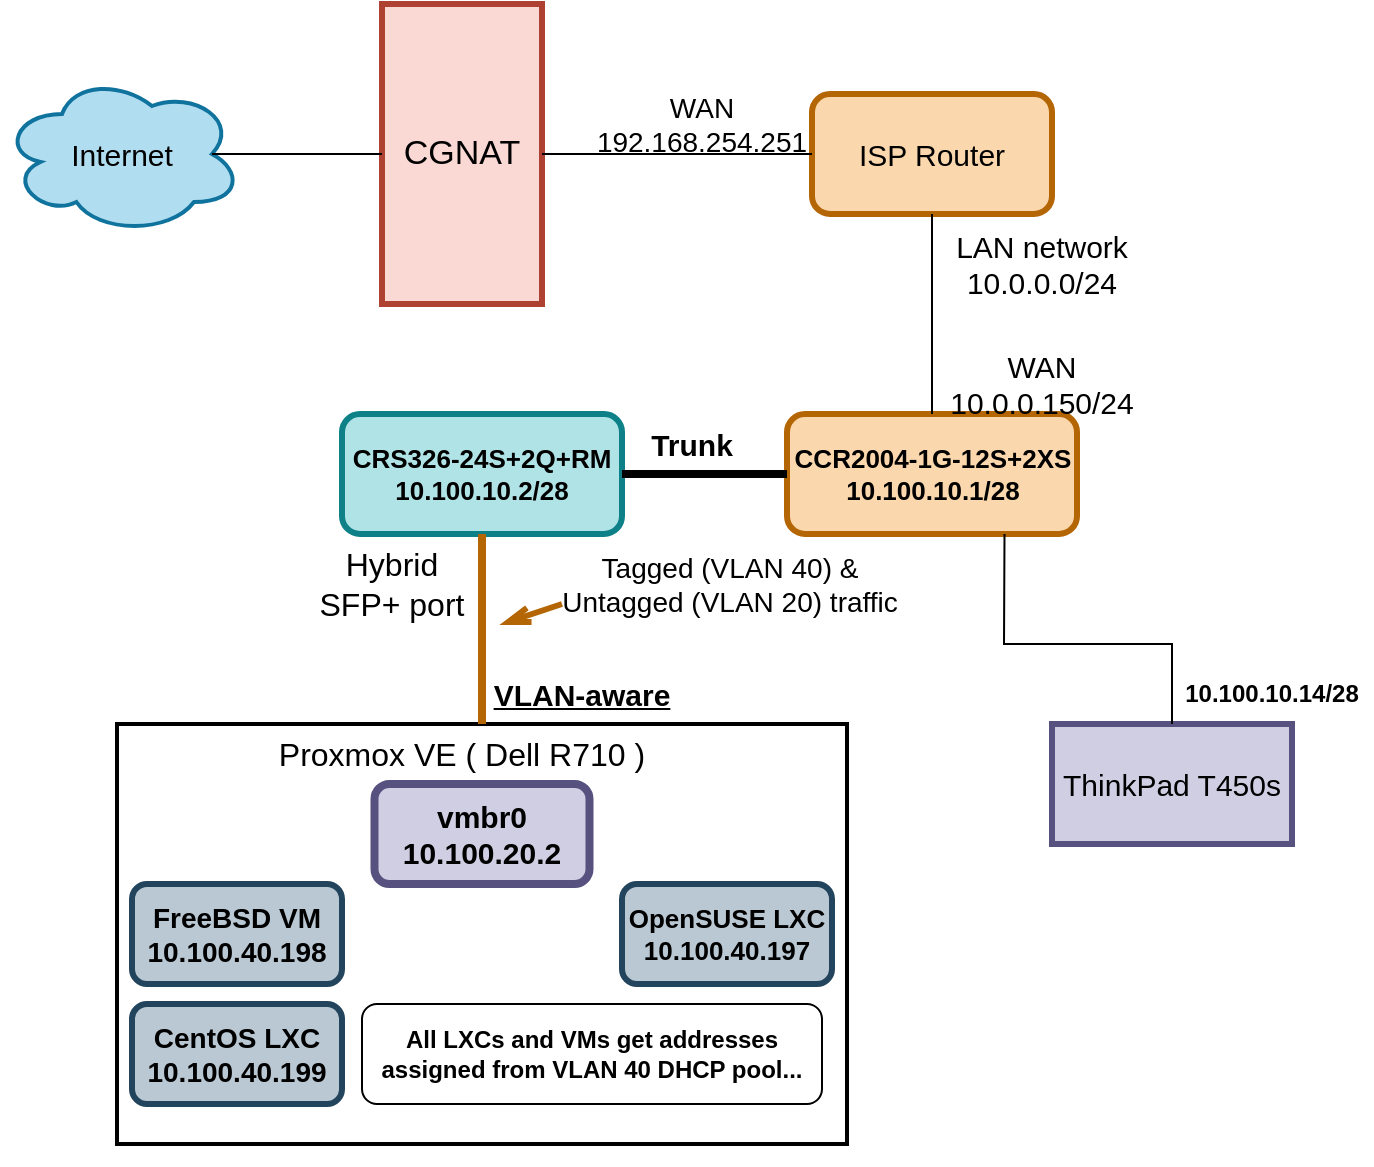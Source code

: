 <mxfile version="28.0.6">
  <diagram name="Page-1" id="laLs3gU-Ayf5YXLH03XQ">
    <mxGraphModel dx="1358" dy="866" grid="1" gridSize="10" guides="1" tooltips="1" connect="1" arrows="1" fold="1" page="1" pageScale="1" pageWidth="850" pageHeight="1100" math="0" shadow="0">
      <root>
        <mxCell id="0" />
        <mxCell id="1" parent="0" />
        <mxCell id="IhPgvPAoFy7whNJmyE0F-2" value="&lt;font style=&quot;font-size: 15px;&quot;&gt;Internet&lt;/font&gt;" style="ellipse;shape=cloud;whiteSpace=wrap;html=1;fillColor=#b1ddf0;strokeColor=#10739e;strokeWidth=2;" parent="1" vertex="1">
          <mxGeometry x="40" y="75" width="120" height="80" as="geometry" />
        </mxCell>
        <mxCell id="IhPgvPAoFy7whNJmyE0F-3" value="&lt;font style=&quot;font-size: 15px;&quot;&gt;ISP Router&lt;/font&gt;" style="rounded=1;whiteSpace=wrap;html=1;fillColor=#fad7ac;strokeColor=#b46504;strokeWidth=3;" parent="1" vertex="1">
          <mxGeometry x="445" y="85" width="120" height="60" as="geometry" />
        </mxCell>
        <mxCell id="IhPgvPAoFy7whNJmyE0F-4" value="&lt;font style=&quot;font-size: 17px;&quot;&gt;CGNAT&lt;/font&gt;" style="rounded=0;whiteSpace=wrap;html=1;fillColor=#fad9d5;strokeColor=#ae4132;strokeWidth=3;" parent="1" vertex="1">
          <mxGeometry x="230" y="40" width="80" height="150" as="geometry" />
        </mxCell>
        <mxCell id="IhPgvPAoFy7whNJmyE0F-5" value="" style="endArrow=none;html=1;rounded=0;entryX=0;entryY=0.5;entryDx=0;entryDy=0;exitX=1;exitY=0.5;exitDx=0;exitDy=0;" parent="1" source="IhPgvPAoFy7whNJmyE0F-4" target="IhPgvPAoFy7whNJmyE0F-3" edge="1">
          <mxGeometry width="50" height="50" relative="1" as="geometry">
            <mxPoint x="340" y="425" as="sourcePoint" />
            <mxPoint x="390" y="375" as="targetPoint" />
          </mxGeometry>
        </mxCell>
        <mxCell id="IhPgvPAoFy7whNJmyE0F-6" value="" style="endArrow=none;html=1;rounded=0;entryX=0;entryY=0.5;entryDx=0;entryDy=0;exitX=0.875;exitY=0.5;exitDx=0;exitDy=0;exitPerimeter=0;" parent="1" source="IhPgvPAoFy7whNJmyE0F-2" target="IhPgvPAoFy7whNJmyE0F-4" edge="1">
          <mxGeometry width="50" height="50" relative="1" as="geometry">
            <mxPoint x="430" y="425" as="sourcePoint" />
            <mxPoint x="480" y="375" as="targetPoint" />
          </mxGeometry>
        </mxCell>
        <mxCell id="IhPgvPAoFy7whNJmyE0F-7" value="&lt;div&gt;&lt;font style=&quot;font-size: 14px;&quot;&gt;WAN&lt;/font&gt;&lt;/div&gt;&lt;div&gt;&lt;font style=&quot;font-size: 14px;&quot;&gt;192.168.254.251&lt;/font&gt;&lt;/div&gt;" style="text;html=1;align=center;verticalAlign=middle;whiteSpace=wrap;rounded=0;" parent="1" vertex="1">
          <mxGeometry x="335" y="85" width="110" height="30" as="geometry" />
        </mxCell>
        <mxCell id="IhPgvPAoFy7whNJmyE0F-8" value="&lt;div&gt;&lt;font style=&quot;font-size: 15px;&quot;&gt;LAN network&lt;/font&gt;&lt;/div&gt;&lt;div&gt;&lt;font style=&quot;font-size: 15px;&quot;&gt;10.0.0.0/24&lt;/font&gt;&lt;/div&gt;" style="text;html=1;align=center;verticalAlign=middle;whiteSpace=wrap;rounded=0;" parent="1" vertex="1">
          <mxGeometry x="515" y="155" width="90" height="30" as="geometry" />
        </mxCell>
        <mxCell id="IhPgvPAoFy7whNJmyE0F-9" value="&lt;div&gt;&lt;font style=&quot;font-size: 13px;&quot;&gt;&lt;b&gt;CCR2004-1G-12S+2XS&lt;/b&gt;&lt;/font&gt;&lt;/div&gt;&lt;div&gt;&lt;font style=&quot;font-size: 13px;&quot;&gt;&lt;b&gt;10.100.10.1/28&lt;/b&gt;&lt;/font&gt;&lt;/div&gt;" style="rounded=1;whiteSpace=wrap;html=1;fillColor=#fad7ac;strokeColor=#b46504;strokeWidth=3;" parent="1" vertex="1">
          <mxGeometry x="432.5" y="245" width="145" height="60" as="geometry" />
        </mxCell>
        <mxCell id="IhPgvPAoFy7whNJmyE0F-10" value="" style="endArrow=none;html=1;rounded=0;entryX=0.5;entryY=1;entryDx=0;entryDy=0;exitX=0.5;exitY=0;exitDx=0;exitDy=0;" parent="1" source="IhPgvPAoFy7whNJmyE0F-9" target="IhPgvPAoFy7whNJmyE0F-3" edge="1">
          <mxGeometry width="50" height="50" relative="1" as="geometry">
            <mxPoint x="275" y="425" as="sourcePoint" />
            <mxPoint x="325" y="375" as="targetPoint" />
          </mxGeometry>
        </mxCell>
        <mxCell id="IhPgvPAoFy7whNJmyE0F-11" value="&lt;div&gt;&lt;font style=&quot;font-size: 15px;&quot;&gt;WAN&lt;/font&gt;&lt;/div&gt;&lt;div&gt;&lt;font style=&quot;font-size: 15px;&quot;&gt;10.0.0.150/24&lt;/font&gt;&lt;/div&gt;" style="text;html=1;align=center;verticalAlign=middle;whiteSpace=wrap;rounded=0;" parent="1" vertex="1">
          <mxGeometry x="505" y="215" width="110" height="30" as="geometry" />
        </mxCell>
        <mxCell id="IhPgvPAoFy7whNJmyE0F-12" value="&lt;div&gt;&lt;font style=&quot;font-size: 13px;&quot;&gt;&lt;b&gt;CRS326-24S+2Q+RM&lt;/b&gt;&lt;/font&gt;&lt;/div&gt;&lt;div&gt;&lt;font style=&quot;font-size: 13px;&quot;&gt;&lt;b&gt;10.100.10.2/28&lt;/b&gt;&lt;/font&gt;&lt;/div&gt;" style="rounded=1;whiteSpace=wrap;html=1;fillColor=#b0e3e6;strokeColor=#0e8088;strokeWidth=3;" parent="1" vertex="1">
          <mxGeometry x="210" y="245" width="140" height="60" as="geometry" />
        </mxCell>
        <mxCell id="IhPgvPAoFy7whNJmyE0F-13" value="" style="endArrow=none;html=1;rounded=0;strokeWidth=4;strokeColor=light-dark(#000000,#F5C211);entryX=0;entryY=0.5;entryDx=0;entryDy=0;exitX=1;exitY=0.5;exitDx=0;exitDy=0;" parent="1" source="IhPgvPAoFy7whNJmyE0F-12" target="IhPgvPAoFy7whNJmyE0F-9" edge="1">
          <mxGeometry width="50" height="50" relative="1" as="geometry">
            <mxPoint x="340" y="425" as="sourcePoint" />
            <mxPoint x="390" y="375" as="targetPoint" />
          </mxGeometry>
        </mxCell>
        <mxCell id="IhPgvPAoFy7whNJmyE0F-14" value="&lt;b&gt;&lt;font style=&quot;font-size: 15px;&quot;&gt;Trunk&lt;/font&gt;&lt;/b&gt;" style="text;html=1;align=center;verticalAlign=middle;whiteSpace=wrap;rounded=0;" parent="1" vertex="1">
          <mxGeometry x="340" y="245" width="90" height="30" as="geometry" />
        </mxCell>
        <mxCell id="IhPgvPAoFy7whNJmyE0F-15" value="&lt;font style=&quot;font-size: 15px;&quot;&gt;ThinkPad T450s&lt;/font&gt;" style="rounded=0;whiteSpace=wrap;html=1;fillColor=#d0cee2;strokeColor=#56517e;strokeWidth=3;" parent="1" vertex="1">
          <mxGeometry x="565" y="400" width="120" height="60" as="geometry" />
        </mxCell>
        <mxCell id="IhPgvPAoFy7whNJmyE0F-16" value="" style="endArrow=none;html=1;rounded=0;entryX=0.75;entryY=1;entryDx=0;entryDy=0;exitX=0.5;exitY=0;exitDx=0;exitDy=0;" parent="1" source="IhPgvPAoFy7whNJmyE0F-15" target="IhPgvPAoFy7whNJmyE0F-9" edge="1">
          <mxGeometry width="50" height="50" relative="1" as="geometry">
            <mxPoint x="275" y="425" as="sourcePoint" />
            <mxPoint x="325" y="375" as="targetPoint" />
            <Array as="points">
              <mxPoint x="625" y="360" />
              <mxPoint x="541" y="360" />
            </Array>
          </mxGeometry>
        </mxCell>
        <mxCell id="IhPgvPAoFy7whNJmyE0F-17" value="&lt;div&gt;&lt;b&gt;10.100.10.14/28&lt;/b&gt;&lt;/div&gt;" style="text;html=1;align=center;verticalAlign=middle;whiteSpace=wrap;rounded=0;" parent="1" vertex="1">
          <mxGeometry x="625" y="360" width="100" height="50" as="geometry" />
        </mxCell>
        <mxCell id="IhPgvPAoFy7whNJmyE0F-18" value="" style="rounded=0;whiteSpace=wrap;html=1;strokeWidth=2;" parent="1" vertex="1">
          <mxGeometry x="97.5" y="400" width="365" height="210" as="geometry" />
        </mxCell>
        <mxCell id="IhPgvPAoFy7whNJmyE0F-19" value="&lt;font style=&quot;font-size: 16px;&quot;&gt;Proxmox VE ( Dell R710 )&lt;/font&gt;" style="text;html=1;align=center;verticalAlign=middle;whiteSpace=wrap;rounded=0;" parent="1" vertex="1">
          <mxGeometry x="170" y="410" width="200" height="10" as="geometry" />
        </mxCell>
        <mxCell id="IhPgvPAoFy7whNJmyE0F-20" value="" style="endArrow=none;html=1;rounded=0;fontSize=12;startSize=8;endSize=8;curved=1;entryX=0.5;entryY=1;entryDx=0;entryDy=0;exitX=0.5;exitY=0;exitDx=0;exitDy=0;fillColor=#fad7ac;strokeColor=#b46504;strokeWidth=4;" parent="1" source="IhPgvPAoFy7whNJmyE0F-18" target="IhPgvPAoFy7whNJmyE0F-12" edge="1">
          <mxGeometry width="50" height="50" relative="1" as="geometry">
            <mxPoint x="350" y="380" as="sourcePoint" />
            <mxPoint x="400" y="330" as="targetPoint" />
          </mxGeometry>
        </mxCell>
        <mxCell id="IhPgvPAoFy7whNJmyE0F-22" value="&lt;font style=&quot;font-size: 16px;&quot;&gt;Hybrid SFP+ port&lt;/font&gt;" style="text;html=1;align=center;verticalAlign=middle;whiteSpace=wrap;rounded=0;" parent="1" vertex="1">
          <mxGeometry x="190" y="310" width="90" height="40" as="geometry" />
        </mxCell>
        <mxCell id="IhPgvPAoFy7whNJmyE0F-24" value="&lt;div&gt;&lt;font style=&quot;font-size: 15px;&quot;&gt;&lt;b&gt;vmbr0&lt;/b&gt;&lt;/font&gt;&lt;/div&gt;&lt;div&gt;&lt;font style=&quot;font-size: 15px;&quot;&gt;&lt;b&gt;10.100.20.2&lt;/b&gt;&lt;/font&gt;&lt;/div&gt;" style="rounded=1;whiteSpace=wrap;html=1;fillColor=#d0cee2;strokeColor=#56517e;strokeWidth=4;" parent="1" vertex="1">
          <mxGeometry x="226.25" y="430" width="107.5" height="50" as="geometry" />
        </mxCell>
        <mxCell id="IhPgvPAoFy7whNJmyE0F-25" value="&lt;font style=&quot;font-size: 15px;&quot;&gt;&lt;b&gt;&lt;u&gt;VLAN-aware&lt;/u&gt;&lt;/b&gt;&lt;/font&gt;" style="text;html=1;align=center;verticalAlign=middle;whiteSpace=wrap;rounded=0;" parent="1" vertex="1">
          <mxGeometry x="270" y="360" width="120" height="50" as="geometry" />
        </mxCell>
        <mxCell id="IhPgvPAoFy7whNJmyE0F-26" value="&lt;div&gt;&lt;font style=&quot;font-size: 14px;&quot;&gt;&lt;b&gt;FreeBSD VM&lt;/b&gt;&lt;/font&gt;&lt;/div&gt;&lt;div&gt;&lt;font style=&quot;font-size: 14px;&quot;&gt;&lt;b&gt;10.100.40.198&lt;/b&gt;&lt;/font&gt;&lt;/div&gt;" style="rounded=1;whiteSpace=wrap;html=1;fillColor=#bac8d3;strokeColor=#23445d;strokeWidth=3;" parent="1" vertex="1">
          <mxGeometry x="105" y="480" width="105" height="50" as="geometry" />
        </mxCell>
        <mxCell id="IhPgvPAoFy7whNJmyE0F-27" value="" style="endArrow=openThin;html=1;rounded=0;fontSize=12;startSize=8;endSize=8;curved=1;strokeWidth=3;fillColor=#fad7ac;strokeColor=#b46504;endFill=0;" parent="1" edge="1">
          <mxGeometry width="50" height="50" relative="1" as="geometry">
            <mxPoint x="320" y="340" as="sourcePoint" />
            <mxPoint x="290" y="350" as="targetPoint" />
          </mxGeometry>
        </mxCell>
        <mxCell id="IhPgvPAoFy7whNJmyE0F-28" value="&lt;font style=&quot;font-size: 14px;&quot;&gt;Tagged (VLAN 40) &amp;amp; Untagged (VLAN 20) traffic&lt;/font&gt;" style="text;html=1;align=center;verticalAlign=middle;whiteSpace=wrap;rounded=0;" parent="1" vertex="1">
          <mxGeometry x="310" y="305" width="187.5" height="50" as="geometry" />
        </mxCell>
        <mxCell id="IhPgvPAoFy7whNJmyE0F-29" style="edgeStyle=none;curved=1;rounded=0;orthogonalLoop=1;jettySize=auto;html=1;exitX=0.5;exitY=1;exitDx=0;exitDy=0;fontSize=12;startSize=8;endSize=8;" parent="1" source="IhPgvPAoFy7whNJmyE0F-18" target="IhPgvPAoFy7whNJmyE0F-18" edge="1">
          <mxGeometry relative="1" as="geometry" />
        </mxCell>
        <mxCell id="IhPgvPAoFy7whNJmyE0F-30" style="edgeStyle=none;curved=1;rounded=0;orthogonalLoop=1;jettySize=auto;html=1;exitX=0.5;exitY=1;exitDx=0;exitDy=0;fontSize=12;startSize=8;endSize=8;" parent="1" source="IhPgvPAoFy7whNJmyE0F-18" target="IhPgvPAoFy7whNJmyE0F-18" edge="1">
          <mxGeometry relative="1" as="geometry" />
        </mxCell>
        <mxCell id="SqJzZeAjoegYtci3v6Qt-2" value="&lt;div&gt;&lt;font style=&quot;font-size: 14px;&quot;&gt;&lt;b&gt;CentOS LXC&lt;/b&gt;&lt;/font&gt;&lt;/div&gt;&lt;div&gt;&lt;font style=&quot;font-size: 14px;&quot;&gt;&lt;b&gt;10.100.40.199&lt;/b&gt;&lt;/font&gt;&lt;/div&gt;" style="rounded=1;whiteSpace=wrap;html=1;fillColor=#bac8d3;strokeColor=#23445d;strokeWidth=3;" vertex="1" parent="1">
          <mxGeometry x="105" y="540" width="105" height="50" as="geometry" />
        </mxCell>
        <mxCell id="SqJzZeAjoegYtci3v6Qt-4" value="&lt;div&gt;&lt;font style=&quot;font-size: 13px;&quot;&gt;&lt;b&gt;&lt;font&gt;OpenSUSE LXC&lt;/font&gt;&lt;/b&gt;&lt;/font&gt;&lt;/div&gt;&lt;div&gt;&lt;font style=&quot;font-size: 13px;&quot;&gt;&lt;b&gt;&lt;font&gt;10.100.40.197&lt;/font&gt;&lt;/b&gt;&lt;/font&gt;&lt;/div&gt;" style="rounded=1;whiteSpace=wrap;html=1;fillColor=#bac8d3;strokeColor=#23445d;strokeWidth=3;" vertex="1" parent="1">
          <mxGeometry x="350" y="480" width="105" height="50" as="geometry" />
        </mxCell>
        <mxCell id="SqJzZeAjoegYtci3v6Qt-5" value="&lt;b&gt;All LXCs and VMs get addresses assigned from VLAN 40 DHCP pool...&lt;/b&gt;" style="rounded=1;whiteSpace=wrap;html=1;" vertex="1" parent="1">
          <mxGeometry x="220" y="540" width="230" height="50" as="geometry" />
        </mxCell>
      </root>
    </mxGraphModel>
  </diagram>
</mxfile>
